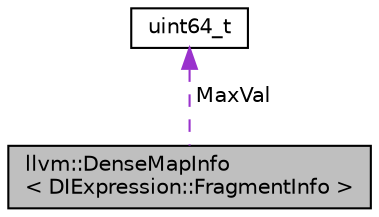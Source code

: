 digraph "llvm::DenseMapInfo&lt; DIExpression::FragmentInfo &gt;"
{
 // LATEX_PDF_SIZE
  bgcolor="transparent";
  edge [fontname="Helvetica",fontsize="10",labelfontname="Helvetica",labelfontsize="10"];
  node [fontname="Helvetica",fontsize="10",shape="box"];
  Node1 [label="llvm::DenseMapInfo\l\< DIExpression::FragmentInfo \>",height=0.2,width=0.4,color="black", fillcolor="grey75", style="filled", fontcolor="black",tooltip=" "];
  Node2 -> Node1 [dir="back",color="darkorchid3",fontsize="10",style="dashed",label=" MaxVal" ,fontname="Helvetica"];
  Node2 [label="uint64_t",height=0.2,width=0.4,color="black",tooltip=" "];
}
